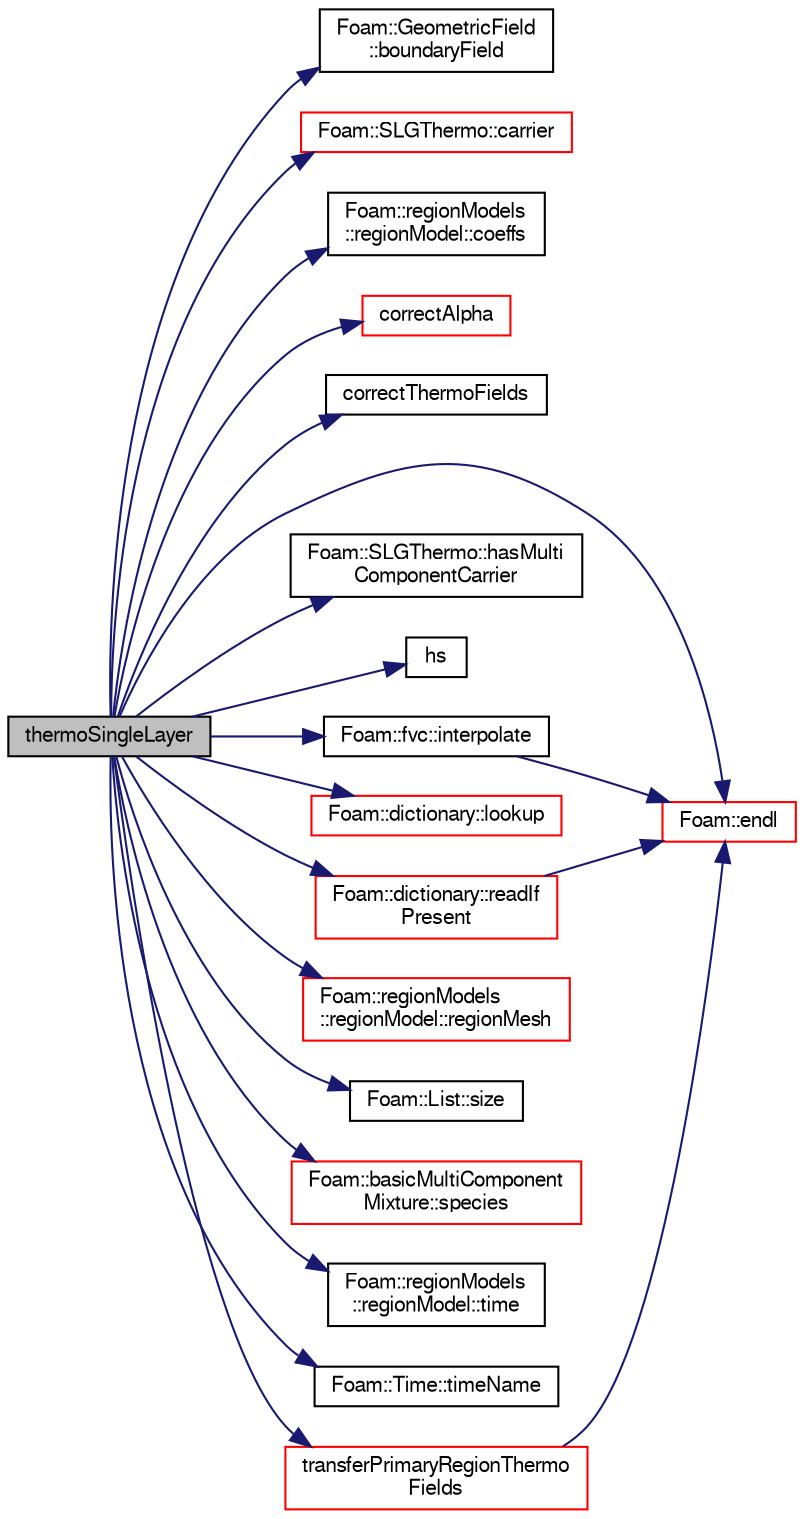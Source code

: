 digraph "thermoSingleLayer"
{
  bgcolor="transparent";
  edge [fontname="FreeSans",fontsize="10",labelfontname="FreeSans",labelfontsize="10"];
  node [fontname="FreeSans",fontsize="10",shape=record];
  rankdir="LR";
  Node0 [label="thermoSingleLayer",height=0.2,width=0.4,color="black", fillcolor="grey75", style="filled", fontcolor="black"];
  Node0 -> Node1 [color="midnightblue",fontsize="10",style="solid",fontname="FreeSans"];
  Node1 [label="Foam::GeometricField\l::boundaryField",height=0.2,width=0.4,color="black",URL="$a22434.html#a3c6c1a789b48ea0c5e8bff64f9c14f2d",tooltip="Return reference to GeometricBoundaryField. "];
  Node0 -> Node2 [color="midnightblue",fontsize="10",style="solid",fontname="FreeSans"];
  Node2 [label="Foam::SLGThermo::carrier",height=0.2,width=0.4,color="red",URL="$a30182.html#a2260ad95f8a442cc428618661191f3e9",tooltip="Return reference to the gaseous components. "];
  Node0 -> Node46 [color="midnightblue",fontsize="10",style="solid",fontname="FreeSans"];
  Node46 [label="Foam::regionModels\l::regionModel::coeffs",height=0.2,width=0.4,color="black",URL="$a28998.html#a41182cc34caced2397fba174bece02f5",tooltip="Return the model coefficients dictionary. "];
  Node0 -> Node47 [color="midnightblue",fontsize="10",style="solid",fontname="FreeSans"];
  Node47 [label="correctAlpha",height=0.2,width=0.4,color="red",URL="$a29182.html#a9b9c13e04bb2a15b2af3ab1ab682d8ad",tooltip="Correct film coverage field. "];
  Node0 -> Node53 [color="midnightblue",fontsize="10",style="solid",fontname="FreeSans"];
  Node53 [label="correctThermoFields",height=0.2,width=0.4,color="black",URL="$a29182.html#abdbc91108d3ef2f4f1705e42b4f9f63b",tooltip="Correct the thermo fields. "];
  Node0 -> Node11 [color="midnightblue",fontsize="10",style="solid",fontname="FreeSans"];
  Node11 [label="Foam::endl",height=0.2,width=0.4,color="red",URL="$a21124.html#a2db8fe02a0d3909e9351bb4275b23ce4",tooltip="Add newline and flush stream. "];
  Node0 -> Node54 [color="midnightblue",fontsize="10",style="solid",fontname="FreeSans"];
  Node54 [label="Foam::SLGThermo::hasMulti\lComponentCarrier",height=0.2,width=0.4,color="black",URL="$a30182.html#a9de15f4c0ccc421b785e117fa36d3392",tooltip="Thermo database has multi-component carrier flag. "];
  Node0 -> Node55 [color="midnightblue",fontsize="10",style="solid",fontname="FreeSans"];
  Node55 [label="hs",height=0.2,width=0.4,color="black",URL="$a29182.html#a1b9f8628dfce704c3c47a865522a2e5f",tooltip="Return the film sensible enthalpy [J/kg]. "];
  Node0 -> Node56 [color="midnightblue",fontsize="10",style="solid",fontname="FreeSans"];
  Node56 [label="Foam::fvc::interpolate",height=0.2,width=0.4,color="black",URL="$a21134.html#addbc18784300dd0955a9bf79f8e2c43b"];
  Node56 -> Node11 [color="midnightblue",fontsize="10",style="solid",fontname="FreeSans"];
  Node0 -> Node57 [color="midnightblue",fontsize="10",style="solid",fontname="FreeSans"];
  Node57 [label="Foam::dictionary::lookup",height=0.2,width=0.4,color="red",URL="$a26014.html#a6a0727fa523e48977e27348663def509",tooltip="Find and return an entry data stream. "];
  Node0 -> Node253 [color="midnightblue",fontsize="10",style="solid",fontname="FreeSans"];
  Node253 [label="Foam::dictionary::readIf\lPresent",height=0.2,width=0.4,color="red",URL="$a26014.html#ad4bd008e6ee208313f2c3a963ee1170d",tooltip="Find an entry if present, and assign to T. "];
  Node253 -> Node11 [color="midnightblue",fontsize="10",style="solid",fontname="FreeSans"];
  Node0 -> Node312 [color="midnightblue",fontsize="10",style="solid",fontname="FreeSans"];
  Node312 [label="Foam::regionModels\l::regionModel::regionMesh",height=0.2,width=0.4,color="red",URL="$a28998.html#a89a37969c20983ee143c612486ce5313",tooltip="Return the region mesh database. "];
  Node0 -> Node107 [color="midnightblue",fontsize="10",style="solid",fontname="FreeSans"];
  Node107 [label="Foam::List::size",height=0.2,width=0.4,color="black",URL="$a25694.html#a8a5f6fa29bd4b500caf186f60245b384",tooltip="Override size to be inconsistent with allocated storage. "];
  Node0 -> Node319 [color="midnightblue",fontsize="10",style="solid",fontname="FreeSans"];
  Node319 [label="Foam::basicMultiComponent\lMixture::species",height=0.2,width=0.4,color="red",URL="$a30130.html#ab084ae67cf447fdf6058617bad7a13c2",tooltip="Return the table of species. "];
  Node0 -> Node340 [color="midnightblue",fontsize="10",style="solid",fontname="FreeSans"];
  Node340 [label="Foam::regionModels\l::regionModel::time",height=0.2,width=0.4,color="black",URL="$a28998.html#a1ed86245b170b9f651f62650b1827500",tooltip="Return the reference to the time database. "];
  Node0 -> Node341 [color="midnightblue",fontsize="10",style="solid",fontname="FreeSans"];
  Node341 [label="Foam::Time::timeName",height=0.2,width=0.4,color="black",URL="$a26350.html#ad9d86fef6eca18797c786726cf925179",tooltip="Return time name of given scalar time. "];
  Node0 -> Node342 [color="midnightblue",fontsize="10",style="solid",fontname="FreeSans"];
  Node342 [label="transferPrimaryRegionThermo\lFields",height=0.2,width=0.4,color="red",URL="$a29182.html#a0eb1436faaab45238087d3a515ef1a8b",tooltip="Transfer thermo fields from the primary region to the film region. "];
  Node342 -> Node11 [color="midnightblue",fontsize="10",style="solid",fontname="FreeSans"];
}
